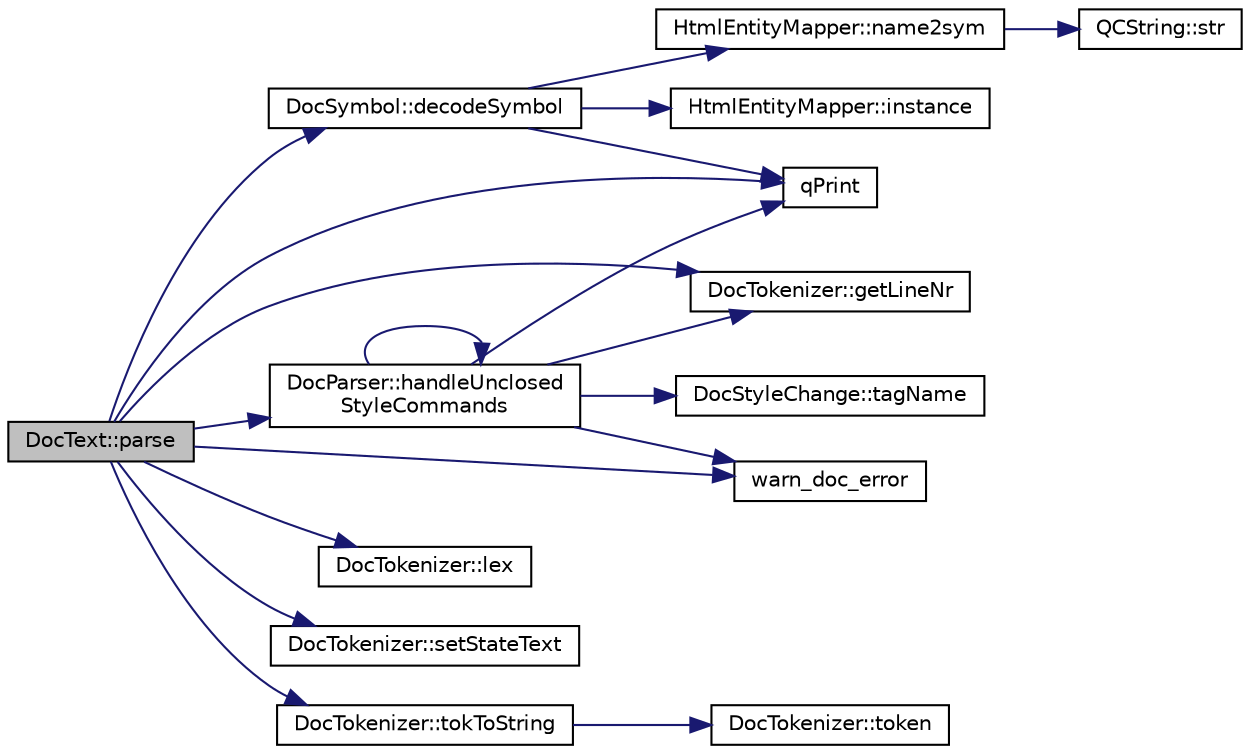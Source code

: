 digraph "DocText::parse"
{
 // LATEX_PDF_SIZE
  edge [fontname="Helvetica",fontsize="10",labelfontname="Helvetica",labelfontsize="10"];
  node [fontname="Helvetica",fontsize="10",shape=record];
  rankdir="LR";
  Node1 [label="DocText::parse",height=0.2,width=0.4,color="black", fillcolor="grey75", style="filled", fontcolor="black",tooltip=" "];
  Node1 -> Node2 [color="midnightblue",fontsize="10",style="solid"];
  Node2 [label="DocSymbol::decodeSymbol",height=0.2,width=0.4,color="black", fillcolor="white", style="filled",URL="$classDocSymbol.html#ae9924eba60c6ee0590b1fa8be11a7b0e",tooltip=" "];
  Node2 -> Node3 [color="midnightblue",fontsize="10",style="solid"];
  Node3 [label="HtmlEntityMapper::instance",height=0.2,width=0.4,color="black", fillcolor="white", style="filled",URL="$classHtmlEntityMapper.html#ae6ddba77b763691a6e3a1c9021e8d944",tooltip=" "];
  Node2 -> Node4 [color="midnightblue",fontsize="10",style="solid"];
  Node4 [label="HtmlEntityMapper::name2sym",height=0.2,width=0.4,color="black", fillcolor="white", style="filled",URL="$classHtmlEntityMapper.html#ae5a015b9df7e2e99420e8fe7d4adbd71",tooltip="Give code of the requested HTML entity name."];
  Node4 -> Node5 [color="midnightblue",fontsize="10",style="solid"];
  Node5 [label="QCString::str",height=0.2,width=0.4,color="black", fillcolor="white", style="filled",URL="$classQCString.html#a9824b07232eea418ab3b3e7dc3178eec",tooltip=" "];
  Node2 -> Node6 [color="midnightblue",fontsize="10",style="solid"];
  Node6 [label="qPrint",height=0.2,width=0.4,color="black", fillcolor="white", style="filled",URL="$qcstring_8h.html#a9851ebb5ae2f65b4d2b1d08421edbfd2",tooltip=" "];
  Node1 -> Node7 [color="midnightblue",fontsize="10",style="solid"];
  Node7 [label="DocTokenizer::getLineNr",height=0.2,width=0.4,color="black", fillcolor="white", style="filled",URL="$classDocTokenizer.html#ae5366d3fa4095f81903bcc38ca7c88c7",tooltip=" "];
  Node1 -> Node8 [color="midnightblue",fontsize="10",style="solid"];
  Node8 [label="DocParser::handleUnclosed\lStyleCommands",height=0.2,width=0.4,color="black", fillcolor="white", style="filled",URL="$classDocParser.html#af097a0f67abbe29e09a9956e88eb7642",tooltip=" "];
  Node8 -> Node7 [color="midnightblue",fontsize="10",style="solid"];
  Node8 -> Node8 [color="midnightblue",fontsize="10",style="solid"];
  Node8 -> Node6 [color="midnightblue",fontsize="10",style="solid"];
  Node8 -> Node9 [color="midnightblue",fontsize="10",style="solid"];
  Node9 [label="DocStyleChange::tagName",height=0.2,width=0.4,color="black", fillcolor="white", style="filled",URL="$classDocStyleChange.html#a44ca0ca006829c1ca5d0fb87cb699a84",tooltip=" "];
  Node8 -> Node10 [color="midnightblue",fontsize="10",style="solid"];
  Node10 [label="warn_doc_error",height=0.2,width=0.4,color="black", fillcolor="white", style="filled",URL="$message_8cpp.html#a64240af0f75c8052d6bb3a4d1c684936",tooltip=" "];
  Node1 -> Node11 [color="midnightblue",fontsize="10",style="solid"];
  Node11 [label="DocTokenizer::lex",height=0.2,width=0.4,color="black", fillcolor="white", style="filled",URL="$classDocTokenizer.html#a8986c06e98f6abf4c375fc8a3629a3b8",tooltip=" "];
  Node1 -> Node6 [color="midnightblue",fontsize="10",style="solid"];
  Node1 -> Node12 [color="midnightblue",fontsize="10",style="solid"];
  Node12 [label="DocTokenizer::setStateText",height=0.2,width=0.4,color="black", fillcolor="white", style="filled",URL="$classDocTokenizer.html#aace7e3d8edd67ef73441256379557aea",tooltip=" "];
  Node1 -> Node13 [color="midnightblue",fontsize="10",style="solid"];
  Node13 [label="DocTokenizer::tokToString",height=0.2,width=0.4,color="black", fillcolor="white", style="filled",URL="$classDocTokenizer.html#a37658bdc27c38125a5adc9e3278df7a4",tooltip=" "];
  Node13 -> Node14 [color="midnightblue",fontsize="10",style="solid"];
  Node14 [label="DocTokenizer::token",height=0.2,width=0.4,color="black", fillcolor="white", style="filled",URL="$classDocTokenizer.html#a060403865cc48ca7f55af46d8272282c",tooltip=" "];
  Node1 -> Node10 [color="midnightblue",fontsize="10",style="solid"];
}
